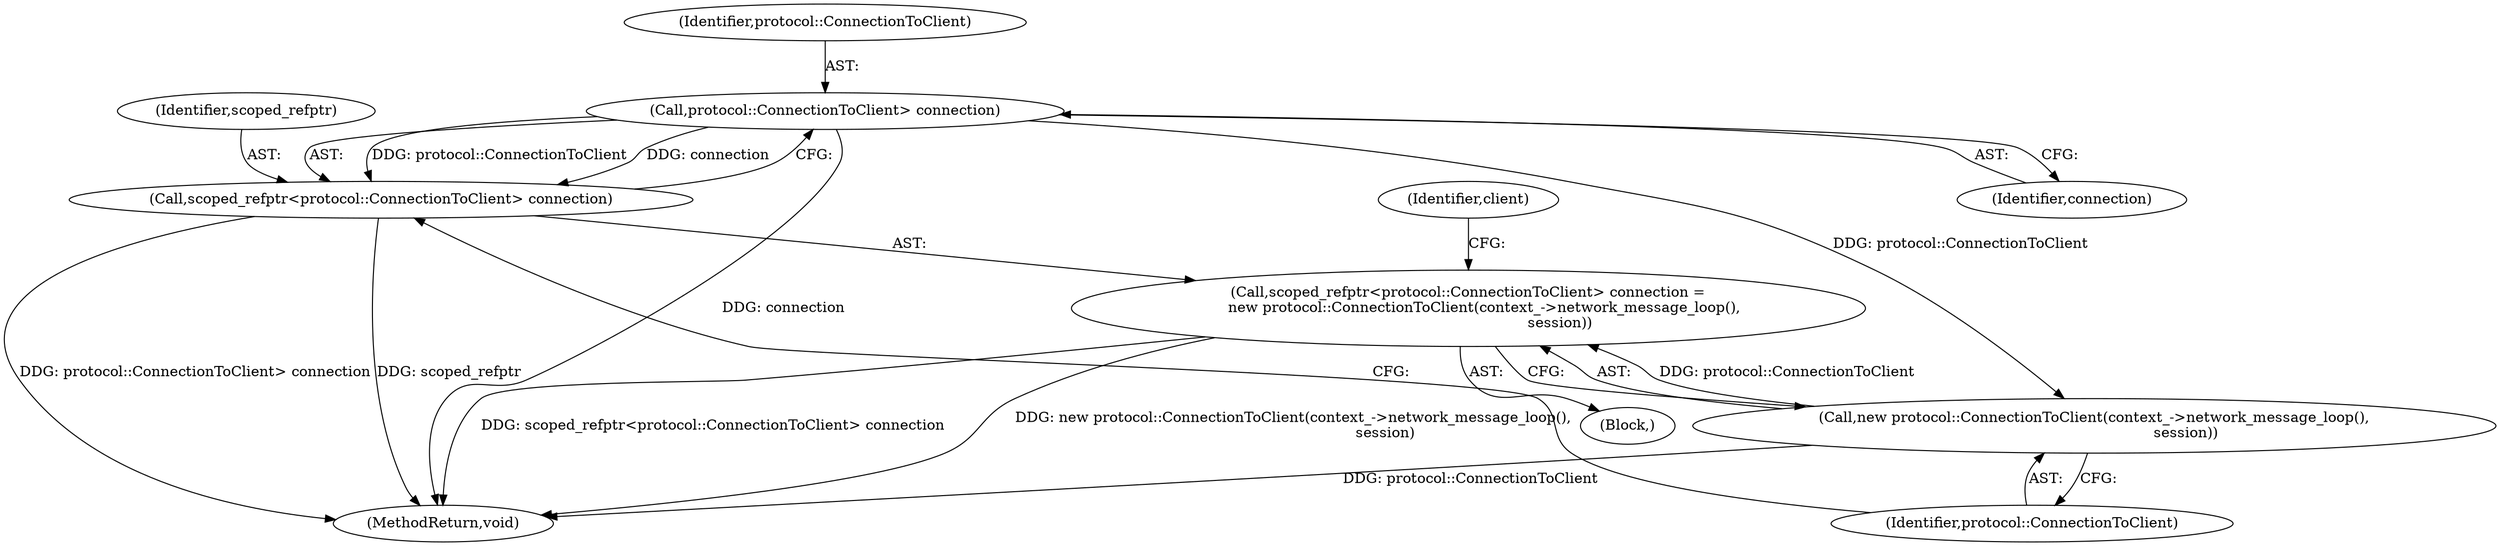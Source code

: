digraph "0_Chrome_a46bcef82b29d30836a0f26226e3d4aca4fa9612_4@API" {
"1000202" [label="(Call,protocol::ConnectionToClient> connection)"];
"1000200" [label="(Call,scoped_refptr<protocol::ConnectionToClient> connection)"];
"1000205" [label="(Call,new protocol::ConnectionToClient(context_->network_message_loop(),\n                                        session))"];
"1000199" [label="(Call,scoped_refptr<protocol::ConnectionToClient> connection =\n       new protocol::ConnectionToClient(context_->network_message_loop(),\n                                        session))"];
"1000203" [label="(Identifier,protocol::ConnectionToClient)"];
"1000214" [label="(MethodReturn,void)"];
"1000199" [label="(Call,scoped_refptr<protocol::ConnectionToClient> connection =\n       new protocol::ConnectionToClient(context_->network_message_loop(),\n                                        session))"];
"1000206" [label="(Identifier,protocol::ConnectionToClient)"];
"1000205" [label="(Call,new protocol::ConnectionToClient(context_->network_message_loop(),\n                                        session))"];
"1000204" [label="(Identifier,connection)"];
"1000202" [label="(Call,protocol::ConnectionToClient> connection)"];
"1000201" [label="(Identifier,scoped_refptr)"];
"1000104" [label="(Block,)"];
"1000209" [label="(Identifier,client)"];
"1000200" [label="(Call,scoped_refptr<protocol::ConnectionToClient> connection)"];
"1000202" -> "1000200"  [label="AST: "];
"1000202" -> "1000204"  [label="CFG: "];
"1000203" -> "1000202"  [label="AST: "];
"1000204" -> "1000202"  [label="AST: "];
"1000200" -> "1000202"  [label="CFG: "];
"1000202" -> "1000214"  [label="DDG: connection"];
"1000202" -> "1000200"  [label="DDG: protocol::ConnectionToClient"];
"1000202" -> "1000200"  [label="DDG: connection"];
"1000202" -> "1000205"  [label="DDG: protocol::ConnectionToClient"];
"1000200" -> "1000199"  [label="AST: "];
"1000201" -> "1000200"  [label="AST: "];
"1000206" -> "1000200"  [label="CFG: "];
"1000200" -> "1000214"  [label="DDG: scoped_refptr"];
"1000200" -> "1000214"  [label="DDG: protocol::ConnectionToClient> connection"];
"1000205" -> "1000199"  [label="AST: "];
"1000205" -> "1000206"  [label="CFG: "];
"1000206" -> "1000205"  [label="AST: "];
"1000199" -> "1000205"  [label="CFG: "];
"1000205" -> "1000214"  [label="DDG: protocol::ConnectionToClient"];
"1000205" -> "1000199"  [label="DDG: protocol::ConnectionToClient"];
"1000199" -> "1000104"  [label="AST: "];
"1000209" -> "1000199"  [label="CFG: "];
"1000199" -> "1000214"  [label="DDG: scoped_refptr<protocol::ConnectionToClient> connection"];
"1000199" -> "1000214"  [label="DDG: new protocol::ConnectionToClient(context_->network_message_loop(),\n                                        session)"];
}
